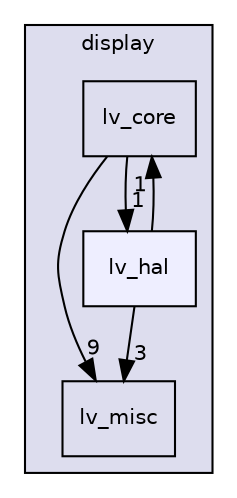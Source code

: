 digraph "include/display/lv_hal" {
  compound=true
  node [ fontsize="10", fontname="Helvetica"];
  edge [ labelfontsize="10", labelfontname="Helvetica"];
  subgraph clusterdir_4636d4e18f69ebf0de83434441c44c49 {
    graph [ bgcolor="#ddddee", pencolor="black", label="display" fontname="Helvetica", fontsize="10", URL="dir_4636d4e18f69ebf0de83434441c44c49.html"]
  dir_1983830a4a9a56ed40df8b0940fbb966 [shape=box label="lv_core" URL="dir_1983830a4a9a56ed40df8b0940fbb966.html"];
  dir_8d5074c2a437bce8e93a9bc4e658f9c1 [shape=box label="lv_misc" URL="dir_8d5074c2a437bce8e93a9bc4e658f9c1.html"];
  dir_513ae8e6799adc0a7fb71ba462dbc143 [shape=box, label="lv_hal", style="filled", fillcolor="#eeeeff", pencolor="black", URL="dir_513ae8e6799adc0a7fb71ba462dbc143.html"];
  }
  dir_1983830a4a9a56ed40df8b0940fbb966->dir_513ae8e6799adc0a7fb71ba462dbc143 [headlabel="1", labeldistance=1.5 headhref="dir_000002_000005.html"];
  dir_1983830a4a9a56ed40df8b0940fbb966->dir_8d5074c2a437bce8e93a9bc4e658f9c1 [headlabel="9", labeldistance=1.5 headhref="dir_000002_000006.html"];
  dir_513ae8e6799adc0a7fb71ba462dbc143->dir_1983830a4a9a56ed40df8b0940fbb966 [headlabel="1", labeldistance=1.5 headhref="dir_000005_000002.html"];
  dir_513ae8e6799adc0a7fb71ba462dbc143->dir_8d5074c2a437bce8e93a9bc4e658f9c1 [headlabel="3", labeldistance=1.5 headhref="dir_000005_000006.html"];
}
